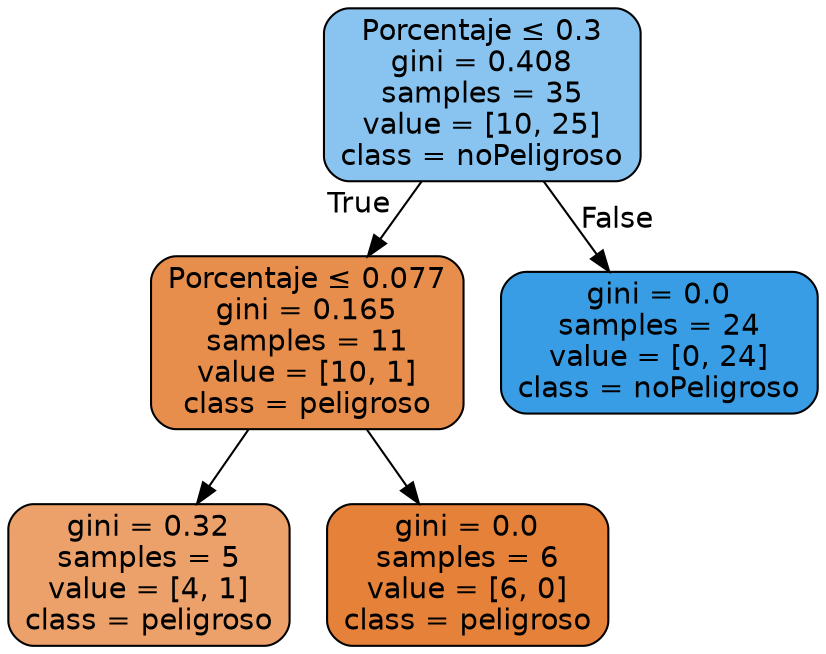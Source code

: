 digraph Tree {
node [shape=box, style="filled, rounded", color="black", fontname="helvetica"] ;
edge [fontname="helvetica"] ;
0 [label=<Porcentaje &le; 0.3<br/>gini = 0.408<br/>samples = 35<br/>value = [10, 25]<br/>class = noPeligroso>, fillcolor="#88c4ef"] ;
1 [label=<Porcentaje &le; 0.077<br/>gini = 0.165<br/>samples = 11<br/>value = [10, 1]<br/>class = peligroso>, fillcolor="#e88e4d"] ;
0 -> 1 [labeldistance=2.5, labelangle=45, headlabel="True"] ;
2 [label=<gini = 0.32<br/>samples = 5<br/>value = [4, 1]<br/>class = peligroso>, fillcolor="#eca06a"] ;
1 -> 2 ;
3 [label=<gini = 0.0<br/>samples = 6<br/>value = [6, 0]<br/>class = peligroso>, fillcolor="#e58139"] ;
1 -> 3 ;
4 [label=<gini = 0.0<br/>samples = 24<br/>value = [0, 24]<br/>class = noPeligroso>, fillcolor="#399de5"] ;
0 -> 4 [labeldistance=2.5, labelangle=-45, headlabel="False"] ;
}
